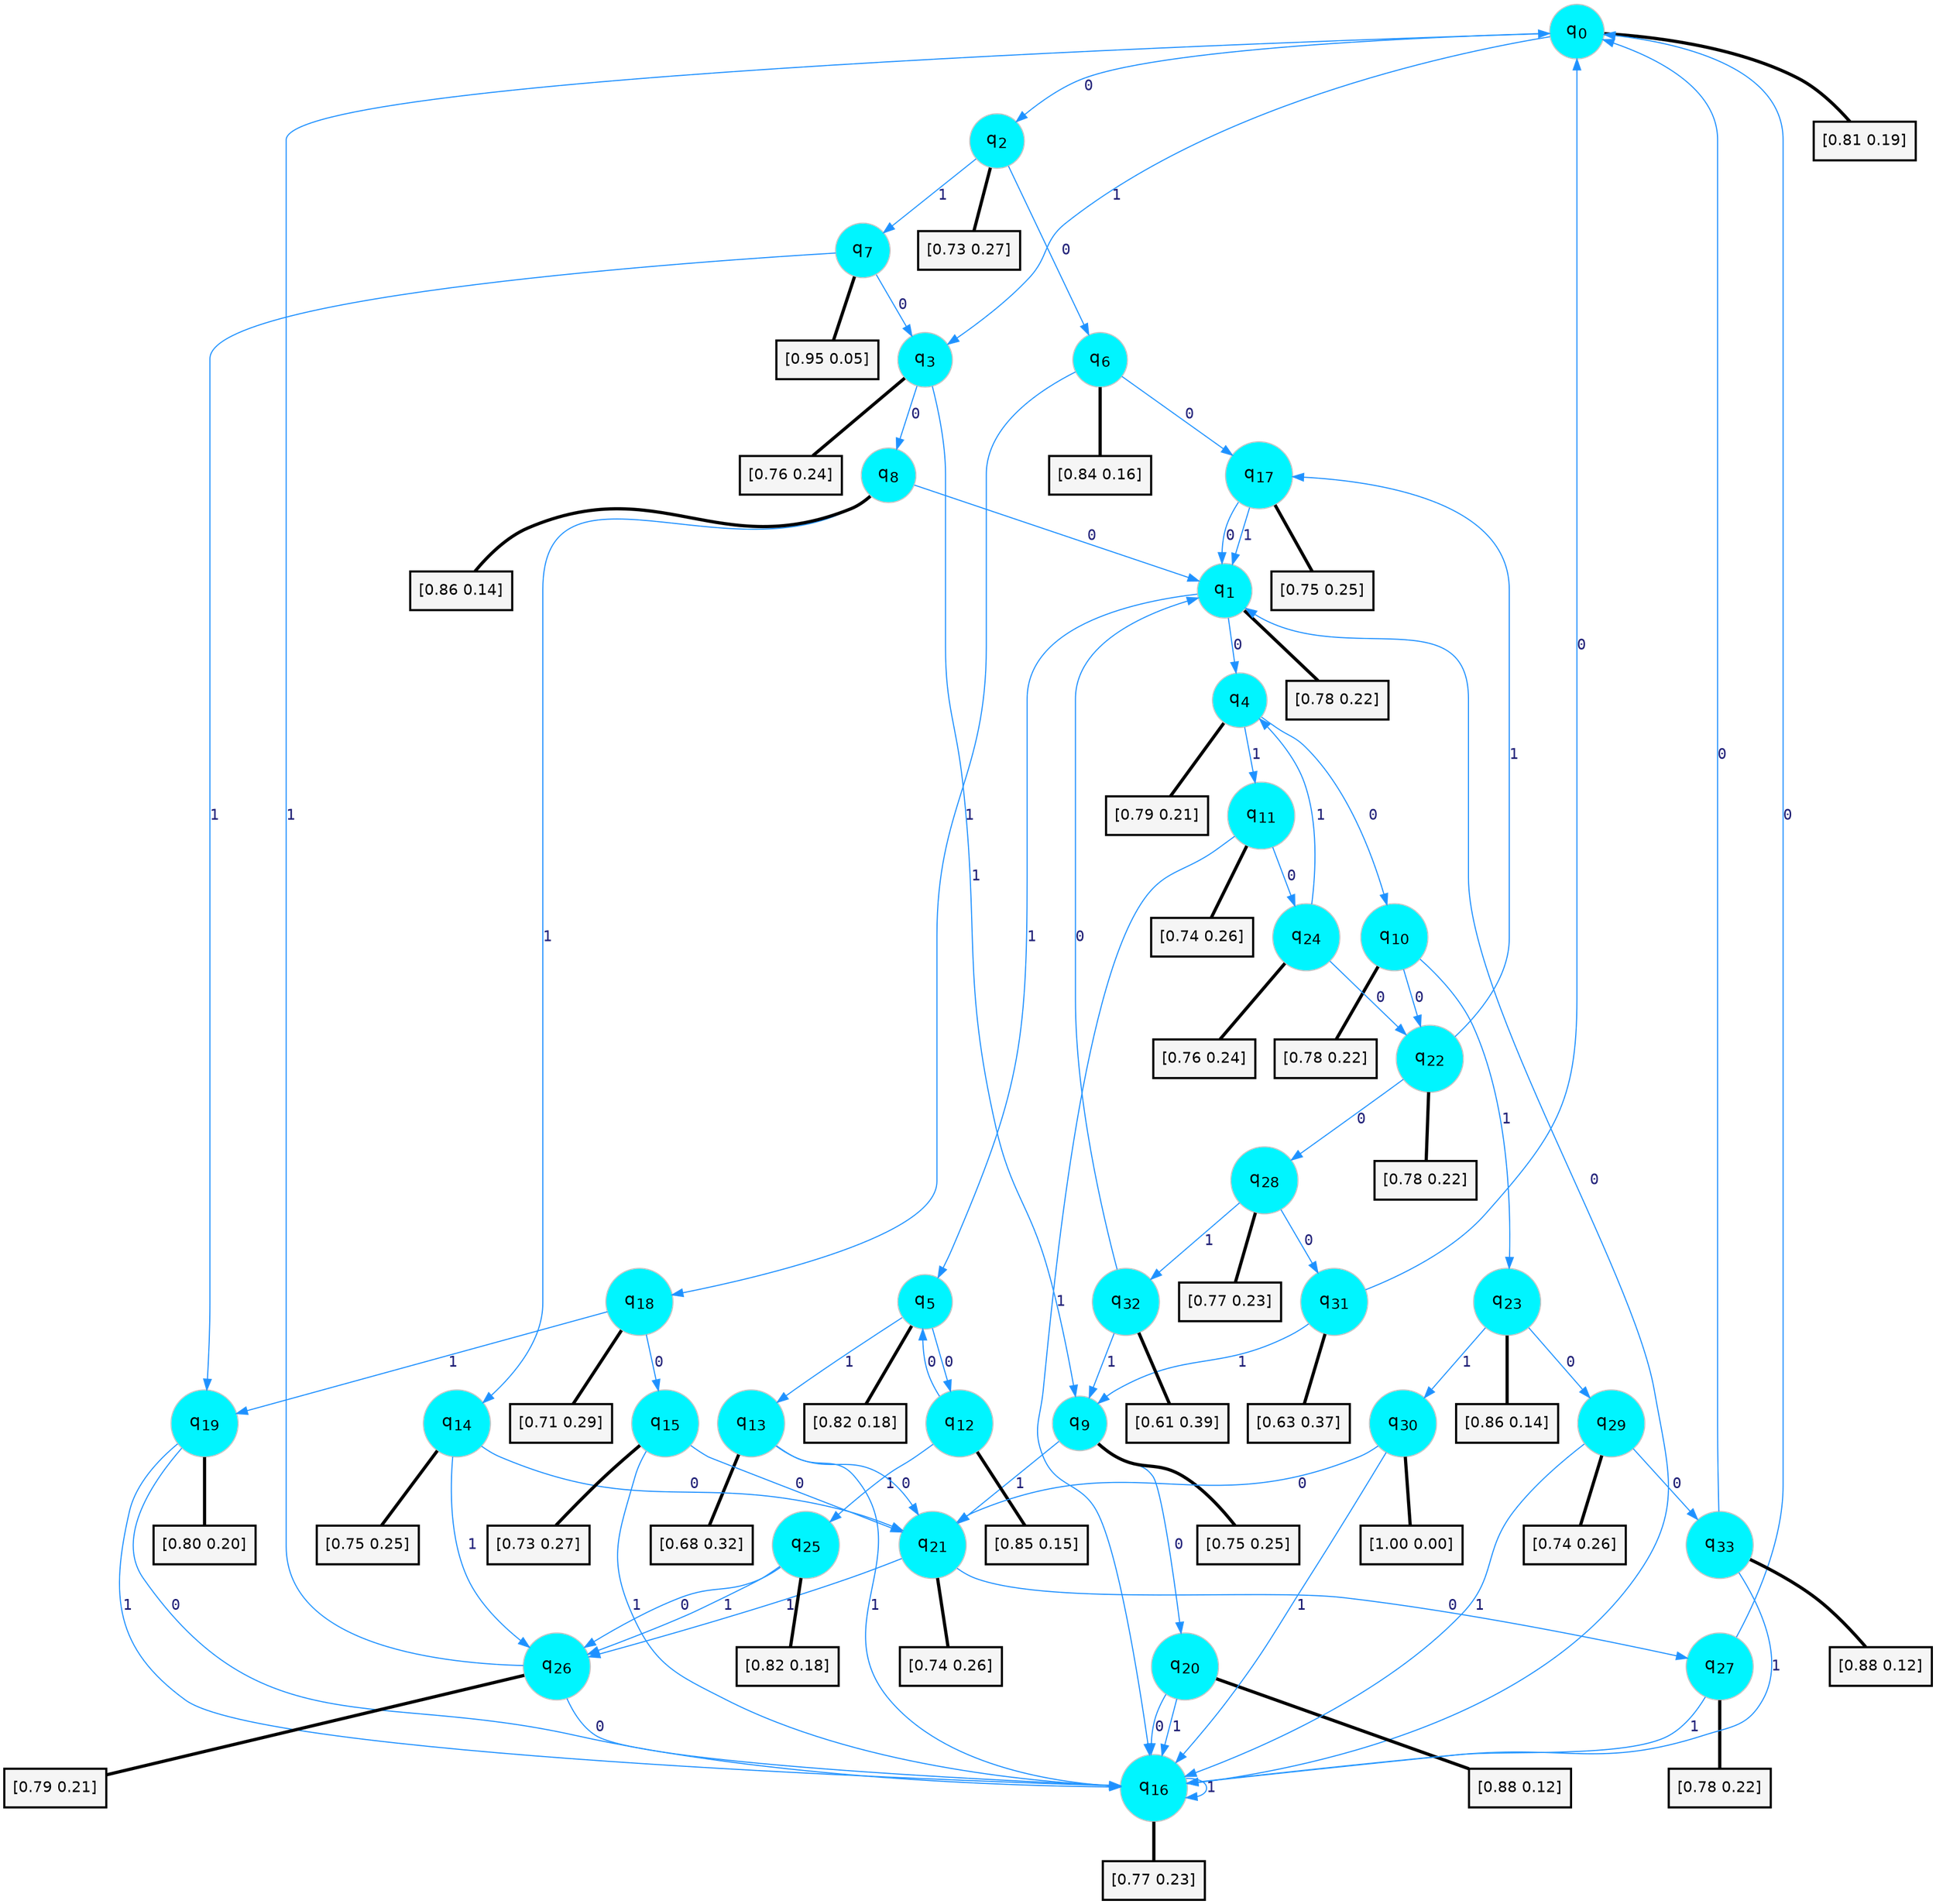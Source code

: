 digraph G {
graph [
bgcolor=transparent, dpi=300, rankdir=TD, size="40,25"];
node [
color=gray, fillcolor=turquoise1, fontcolor=black, fontname=Helvetica, fontsize=16, fontweight=bold, shape=circle, style=filled];
edge [
arrowsize=1, color=dodgerblue1, fontcolor=midnightblue, fontname=courier, fontweight=bold, penwidth=1, style=solid, weight=20];
0[label=<q<SUB>0</SUB>>];
1[label=<q<SUB>1</SUB>>];
2[label=<q<SUB>2</SUB>>];
3[label=<q<SUB>3</SUB>>];
4[label=<q<SUB>4</SUB>>];
5[label=<q<SUB>5</SUB>>];
6[label=<q<SUB>6</SUB>>];
7[label=<q<SUB>7</SUB>>];
8[label=<q<SUB>8</SUB>>];
9[label=<q<SUB>9</SUB>>];
10[label=<q<SUB>10</SUB>>];
11[label=<q<SUB>11</SUB>>];
12[label=<q<SUB>12</SUB>>];
13[label=<q<SUB>13</SUB>>];
14[label=<q<SUB>14</SUB>>];
15[label=<q<SUB>15</SUB>>];
16[label=<q<SUB>16</SUB>>];
17[label=<q<SUB>17</SUB>>];
18[label=<q<SUB>18</SUB>>];
19[label=<q<SUB>19</SUB>>];
20[label=<q<SUB>20</SUB>>];
21[label=<q<SUB>21</SUB>>];
22[label=<q<SUB>22</SUB>>];
23[label=<q<SUB>23</SUB>>];
24[label=<q<SUB>24</SUB>>];
25[label=<q<SUB>25</SUB>>];
26[label=<q<SUB>26</SUB>>];
27[label=<q<SUB>27</SUB>>];
28[label=<q<SUB>28</SUB>>];
29[label=<q<SUB>29</SUB>>];
30[label=<q<SUB>30</SUB>>];
31[label=<q<SUB>31</SUB>>];
32[label=<q<SUB>32</SUB>>];
33[label=<q<SUB>33</SUB>>];
34[label="[0.81 0.19]", shape=box,fontcolor=black, fontname=Helvetica, fontsize=14, penwidth=2, fillcolor=whitesmoke,color=black];
35[label="[0.78 0.22]", shape=box,fontcolor=black, fontname=Helvetica, fontsize=14, penwidth=2, fillcolor=whitesmoke,color=black];
36[label="[0.73 0.27]", shape=box,fontcolor=black, fontname=Helvetica, fontsize=14, penwidth=2, fillcolor=whitesmoke,color=black];
37[label="[0.76 0.24]", shape=box,fontcolor=black, fontname=Helvetica, fontsize=14, penwidth=2, fillcolor=whitesmoke,color=black];
38[label="[0.79 0.21]", shape=box,fontcolor=black, fontname=Helvetica, fontsize=14, penwidth=2, fillcolor=whitesmoke,color=black];
39[label="[0.82 0.18]", shape=box,fontcolor=black, fontname=Helvetica, fontsize=14, penwidth=2, fillcolor=whitesmoke,color=black];
40[label="[0.84 0.16]", shape=box,fontcolor=black, fontname=Helvetica, fontsize=14, penwidth=2, fillcolor=whitesmoke,color=black];
41[label="[0.95 0.05]", shape=box,fontcolor=black, fontname=Helvetica, fontsize=14, penwidth=2, fillcolor=whitesmoke,color=black];
42[label="[0.86 0.14]", shape=box,fontcolor=black, fontname=Helvetica, fontsize=14, penwidth=2, fillcolor=whitesmoke,color=black];
43[label="[0.75 0.25]", shape=box,fontcolor=black, fontname=Helvetica, fontsize=14, penwidth=2, fillcolor=whitesmoke,color=black];
44[label="[0.78 0.22]", shape=box,fontcolor=black, fontname=Helvetica, fontsize=14, penwidth=2, fillcolor=whitesmoke,color=black];
45[label="[0.74 0.26]", shape=box,fontcolor=black, fontname=Helvetica, fontsize=14, penwidth=2, fillcolor=whitesmoke,color=black];
46[label="[0.85 0.15]", shape=box,fontcolor=black, fontname=Helvetica, fontsize=14, penwidth=2, fillcolor=whitesmoke,color=black];
47[label="[0.68 0.32]", shape=box,fontcolor=black, fontname=Helvetica, fontsize=14, penwidth=2, fillcolor=whitesmoke,color=black];
48[label="[0.75 0.25]", shape=box,fontcolor=black, fontname=Helvetica, fontsize=14, penwidth=2, fillcolor=whitesmoke,color=black];
49[label="[0.73 0.27]", shape=box,fontcolor=black, fontname=Helvetica, fontsize=14, penwidth=2, fillcolor=whitesmoke,color=black];
50[label="[0.77 0.23]", shape=box,fontcolor=black, fontname=Helvetica, fontsize=14, penwidth=2, fillcolor=whitesmoke,color=black];
51[label="[0.75 0.25]", shape=box,fontcolor=black, fontname=Helvetica, fontsize=14, penwidth=2, fillcolor=whitesmoke,color=black];
52[label="[0.71 0.29]", shape=box,fontcolor=black, fontname=Helvetica, fontsize=14, penwidth=2, fillcolor=whitesmoke,color=black];
53[label="[0.80 0.20]", shape=box,fontcolor=black, fontname=Helvetica, fontsize=14, penwidth=2, fillcolor=whitesmoke,color=black];
54[label="[0.88 0.12]", shape=box,fontcolor=black, fontname=Helvetica, fontsize=14, penwidth=2, fillcolor=whitesmoke,color=black];
55[label="[0.74 0.26]", shape=box,fontcolor=black, fontname=Helvetica, fontsize=14, penwidth=2, fillcolor=whitesmoke,color=black];
56[label="[0.78 0.22]", shape=box,fontcolor=black, fontname=Helvetica, fontsize=14, penwidth=2, fillcolor=whitesmoke,color=black];
57[label="[0.86 0.14]", shape=box,fontcolor=black, fontname=Helvetica, fontsize=14, penwidth=2, fillcolor=whitesmoke,color=black];
58[label="[0.76 0.24]", shape=box,fontcolor=black, fontname=Helvetica, fontsize=14, penwidth=2, fillcolor=whitesmoke,color=black];
59[label="[0.82 0.18]", shape=box,fontcolor=black, fontname=Helvetica, fontsize=14, penwidth=2, fillcolor=whitesmoke,color=black];
60[label="[0.79 0.21]", shape=box,fontcolor=black, fontname=Helvetica, fontsize=14, penwidth=2, fillcolor=whitesmoke,color=black];
61[label="[0.78 0.22]", shape=box,fontcolor=black, fontname=Helvetica, fontsize=14, penwidth=2, fillcolor=whitesmoke,color=black];
62[label="[0.77 0.23]", shape=box,fontcolor=black, fontname=Helvetica, fontsize=14, penwidth=2, fillcolor=whitesmoke,color=black];
63[label="[0.74 0.26]", shape=box,fontcolor=black, fontname=Helvetica, fontsize=14, penwidth=2, fillcolor=whitesmoke,color=black];
64[label="[1.00 0.00]", shape=box,fontcolor=black, fontname=Helvetica, fontsize=14, penwidth=2, fillcolor=whitesmoke,color=black];
65[label="[0.63 0.37]", shape=box,fontcolor=black, fontname=Helvetica, fontsize=14, penwidth=2, fillcolor=whitesmoke,color=black];
66[label="[0.61 0.39]", shape=box,fontcolor=black, fontname=Helvetica, fontsize=14, penwidth=2, fillcolor=whitesmoke,color=black];
67[label="[0.88 0.12]", shape=box,fontcolor=black, fontname=Helvetica, fontsize=14, penwidth=2, fillcolor=whitesmoke,color=black];
0->2 [label=0];
0->3 [label=1];
0->34 [arrowhead=none, penwidth=3,color=black];
1->4 [label=0];
1->5 [label=1];
1->35 [arrowhead=none, penwidth=3,color=black];
2->6 [label=0];
2->7 [label=1];
2->36 [arrowhead=none, penwidth=3,color=black];
3->8 [label=0];
3->9 [label=1];
3->37 [arrowhead=none, penwidth=3,color=black];
4->10 [label=0];
4->11 [label=1];
4->38 [arrowhead=none, penwidth=3,color=black];
5->12 [label=0];
5->13 [label=1];
5->39 [arrowhead=none, penwidth=3,color=black];
6->17 [label=0];
6->18 [label=1];
6->40 [arrowhead=none, penwidth=3,color=black];
7->3 [label=0];
7->19 [label=1];
7->41 [arrowhead=none, penwidth=3,color=black];
8->1 [label=0];
8->14 [label=1];
8->42 [arrowhead=none, penwidth=3,color=black];
9->20 [label=0];
9->21 [label=1];
9->43 [arrowhead=none, penwidth=3,color=black];
10->22 [label=0];
10->23 [label=1];
10->44 [arrowhead=none, penwidth=3,color=black];
11->24 [label=0];
11->16 [label=1];
11->45 [arrowhead=none, penwidth=3,color=black];
12->5 [label=0];
12->25 [label=1];
12->46 [arrowhead=none, penwidth=3,color=black];
13->21 [label=0];
13->16 [label=1];
13->47 [arrowhead=none, penwidth=3,color=black];
14->21 [label=0];
14->26 [label=1];
14->48 [arrowhead=none, penwidth=3,color=black];
15->21 [label=0];
15->16 [label=1];
15->49 [arrowhead=none, penwidth=3,color=black];
16->1 [label=0];
16->16 [label=1];
16->50 [arrowhead=none, penwidth=3,color=black];
17->1 [label=0];
17->1 [label=1];
17->51 [arrowhead=none, penwidth=3,color=black];
18->15 [label=0];
18->19 [label=1];
18->52 [arrowhead=none, penwidth=3,color=black];
19->16 [label=0];
19->16 [label=1];
19->53 [arrowhead=none, penwidth=3,color=black];
20->16 [label=0];
20->16 [label=1];
20->54 [arrowhead=none, penwidth=3,color=black];
21->27 [label=0];
21->26 [label=1];
21->55 [arrowhead=none, penwidth=3,color=black];
22->28 [label=0];
22->17 [label=1];
22->56 [arrowhead=none, penwidth=3,color=black];
23->29 [label=0];
23->30 [label=1];
23->57 [arrowhead=none, penwidth=3,color=black];
24->22 [label=0];
24->4 [label=1];
24->58 [arrowhead=none, penwidth=3,color=black];
25->26 [label=0];
25->26 [label=1];
25->59 [arrowhead=none, penwidth=3,color=black];
26->16 [label=0];
26->0 [label=1];
26->60 [arrowhead=none, penwidth=3,color=black];
27->0 [label=0];
27->16 [label=1];
27->61 [arrowhead=none, penwidth=3,color=black];
28->31 [label=0];
28->32 [label=1];
28->62 [arrowhead=none, penwidth=3,color=black];
29->33 [label=0];
29->16 [label=1];
29->63 [arrowhead=none, penwidth=3,color=black];
30->21 [label=0];
30->16 [label=1];
30->64 [arrowhead=none, penwidth=3,color=black];
31->0 [label=0];
31->9 [label=1];
31->65 [arrowhead=none, penwidth=3,color=black];
32->1 [label=0];
32->9 [label=1];
32->66 [arrowhead=none, penwidth=3,color=black];
33->0 [label=0];
33->16 [label=1];
33->67 [arrowhead=none, penwidth=3,color=black];
}
